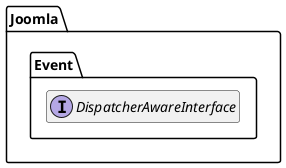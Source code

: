 @startuml
set namespaceSeparator \\
hide members
hide << alias >> circle

interface Joomla\\Event\\DispatcherAwareInterface
@enduml
